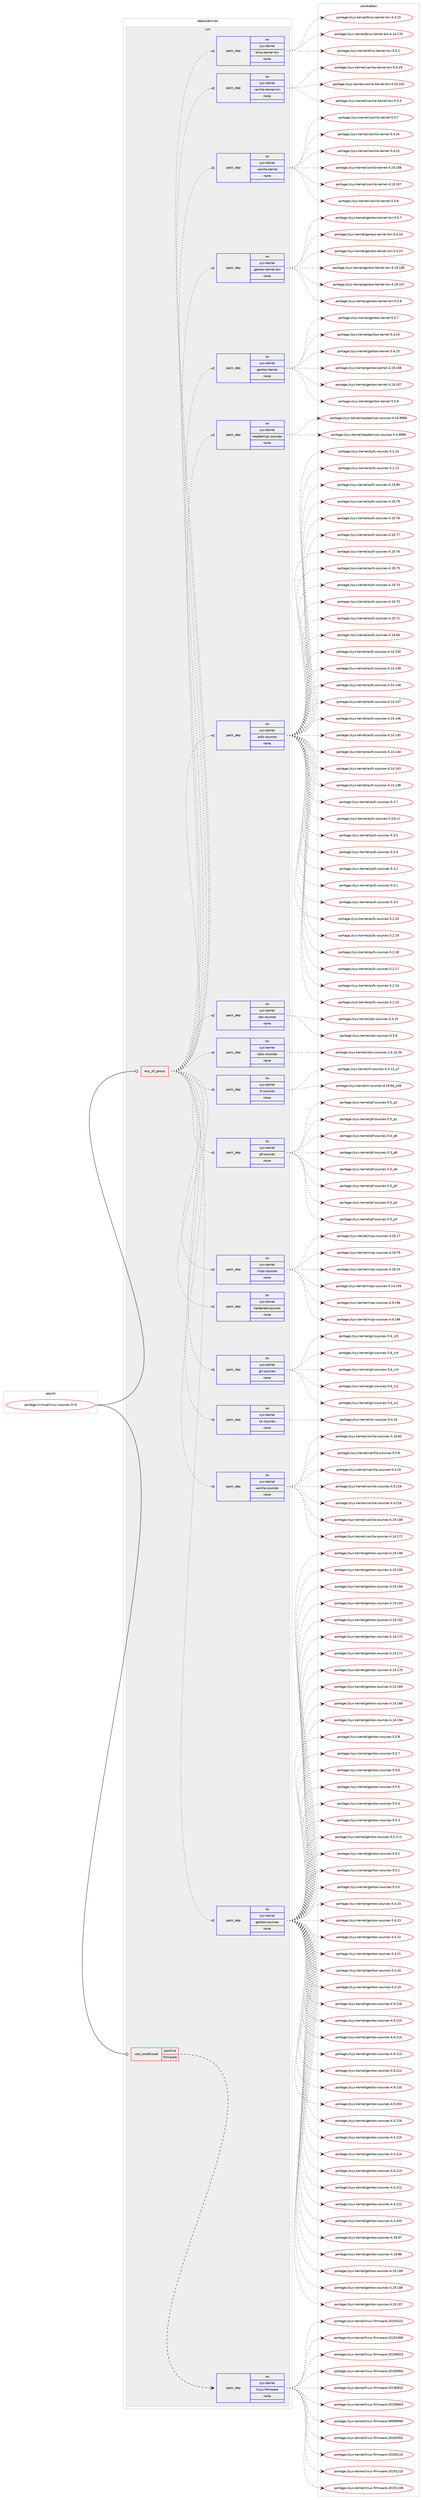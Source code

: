 digraph prolog {

# *************
# Graph options
# *************

newrank=true;
concentrate=true;
compound=true;
graph [rankdir=LR,fontname=Helvetica,fontsize=10,ranksep=1.5];#, ranksep=2.5, nodesep=0.2];
edge  [arrowhead=vee];
node  [fontname=Helvetica,fontsize=10];

# **********
# The ebuild
# **********

subgraph cluster_leftcol {
color=gray;
rank=same;
label=<<i>ebuild</i>>;
id [label="portage://virtual/linux-sources-3-r4", color=red, width=4, href="../virtual/linux-sources-3-r4.svg"];
}

# ****************
# The dependencies
# ****************

subgraph cluster_midcol {
color=gray;
label=<<i>dependencies</i>>;
subgraph cluster_compile {
fillcolor="#eeeeee";
style=filled;
label=<<i>compile</i>>;
}
subgraph cluster_compileandrun {
fillcolor="#eeeeee";
style=filled;
label=<<i>compile and run</i>>;
}
subgraph cluster_run {
fillcolor="#eeeeee";
style=filled;
label=<<i>run</i>>;
subgraph any504 {
dependency21199 [label=<<TABLE BORDER="0" CELLBORDER="1" CELLSPACING="0" CELLPADDING="4"><TR><TD CELLPADDING="10">any_of_group</TD></TR></TABLE>>, shape=none, color=red];subgraph pack17521 {
dependency21200 [label=<<TABLE BORDER="0" CELLBORDER="1" CELLSPACING="0" CELLPADDING="4" WIDTH="220"><TR><TD ROWSPAN="6" CELLPADDING="30">pack_dep</TD></TR><TR><TD WIDTH="110">no</TD></TR><TR><TD>sys-kernel</TD></TR><TR><TD>gentoo-sources</TD></TR><TR><TD>none</TD></TR><TR><TD></TD></TR></TABLE>>, shape=none, color=blue];
}
dependency21199:e -> dependency21200:w [weight=20,style="dotted",arrowhead="oinv"];
subgraph pack17522 {
dependency21201 [label=<<TABLE BORDER="0" CELLBORDER="1" CELLSPACING="0" CELLPADDING="4" WIDTH="220"><TR><TD ROWSPAN="6" CELLPADDING="30">pack_dep</TD></TR><TR><TD WIDTH="110">no</TD></TR><TR><TD>sys-kernel</TD></TR><TR><TD>vanilla-sources</TD></TR><TR><TD>none</TD></TR><TR><TD></TD></TR></TABLE>>, shape=none, color=blue];
}
dependency21199:e -> dependency21201:w [weight=20,style="dotted",arrowhead="oinv"];
subgraph pack17523 {
dependency21202 [label=<<TABLE BORDER="0" CELLBORDER="1" CELLSPACING="0" CELLPADDING="4" WIDTH="220"><TR><TD ROWSPAN="6" CELLPADDING="30">pack_dep</TD></TR><TR><TD WIDTH="110">no</TD></TR><TR><TD>sys-kernel</TD></TR><TR><TD>ck-sources</TD></TR><TR><TD>none</TD></TR><TR><TD></TD></TR></TABLE>>, shape=none, color=blue];
}
dependency21199:e -> dependency21202:w [weight=20,style="dotted",arrowhead="oinv"];
subgraph pack17524 {
dependency21203 [label=<<TABLE BORDER="0" CELLBORDER="1" CELLSPACING="0" CELLPADDING="4" WIDTH="220"><TR><TD ROWSPAN="6" CELLPADDING="30">pack_dep</TD></TR><TR><TD WIDTH="110">no</TD></TR><TR><TD>sys-kernel</TD></TR><TR><TD>git-sources</TD></TR><TR><TD>none</TD></TR><TR><TD></TD></TR></TABLE>>, shape=none, color=blue];
}
dependency21199:e -> dependency21203:w [weight=20,style="dotted",arrowhead="oinv"];
subgraph pack17525 {
dependency21204 [label=<<TABLE BORDER="0" CELLBORDER="1" CELLSPACING="0" CELLPADDING="4" WIDTH="220"><TR><TD ROWSPAN="6" CELLPADDING="30">pack_dep</TD></TR><TR><TD WIDTH="110">no</TD></TR><TR><TD>sys-kernel</TD></TR><TR><TD>hardened-sources</TD></TR><TR><TD>none</TD></TR><TR><TD></TD></TR></TABLE>>, shape=none, color=blue];
}
dependency21199:e -> dependency21204:w [weight=20,style="dotted",arrowhead="oinv"];
subgraph pack17526 {
dependency21205 [label=<<TABLE BORDER="0" CELLBORDER="1" CELLSPACING="0" CELLPADDING="4" WIDTH="220"><TR><TD ROWSPAN="6" CELLPADDING="30">pack_dep</TD></TR><TR><TD WIDTH="110">no</TD></TR><TR><TD>sys-kernel</TD></TR><TR><TD>mips-sources</TD></TR><TR><TD>none</TD></TR><TR><TD></TD></TR></TABLE>>, shape=none, color=blue];
}
dependency21199:e -> dependency21205:w [weight=20,style="dotted",arrowhead="oinv"];
subgraph pack17527 {
dependency21206 [label=<<TABLE BORDER="0" CELLBORDER="1" CELLSPACING="0" CELLPADDING="4" WIDTH="220"><TR><TD ROWSPAN="6" CELLPADDING="30">pack_dep</TD></TR><TR><TD WIDTH="110">no</TD></TR><TR><TD>sys-kernel</TD></TR><TR><TD>pf-sources</TD></TR><TR><TD>none</TD></TR><TR><TD></TD></TR></TABLE>>, shape=none, color=blue];
}
dependency21199:e -> dependency21206:w [weight=20,style="dotted",arrowhead="oinv"];
subgraph pack17528 {
dependency21207 [label=<<TABLE BORDER="0" CELLBORDER="1" CELLSPACING="0" CELLPADDING="4" WIDTH="220"><TR><TD ROWSPAN="6" CELLPADDING="30">pack_dep</TD></TR><TR><TD WIDTH="110">no</TD></TR><TR><TD>sys-kernel</TD></TR><TR><TD>rt-sources</TD></TR><TR><TD>none</TD></TR><TR><TD></TD></TR></TABLE>>, shape=none, color=blue];
}
dependency21199:e -> dependency21207:w [weight=20,style="dotted",arrowhead="oinv"];
subgraph pack17529 {
dependency21208 [label=<<TABLE BORDER="0" CELLBORDER="1" CELLSPACING="0" CELLPADDING="4" WIDTH="220"><TR><TD ROWSPAN="6" CELLPADDING="30">pack_dep</TD></TR><TR><TD WIDTH="110">no</TD></TR><TR><TD>sys-kernel</TD></TR><TR><TD>xbox-sources</TD></TR><TR><TD>none</TD></TR><TR><TD></TD></TR></TABLE>>, shape=none, color=blue];
}
dependency21199:e -> dependency21208:w [weight=20,style="dotted",arrowhead="oinv"];
subgraph pack17530 {
dependency21209 [label=<<TABLE BORDER="0" CELLBORDER="1" CELLSPACING="0" CELLPADDING="4" WIDTH="220"><TR><TD ROWSPAN="6" CELLPADDING="30">pack_dep</TD></TR><TR><TD WIDTH="110">no</TD></TR><TR><TD>sys-kernel</TD></TR><TR><TD>zen-sources</TD></TR><TR><TD>none</TD></TR><TR><TD></TD></TR></TABLE>>, shape=none, color=blue];
}
dependency21199:e -> dependency21209:w [weight=20,style="dotted",arrowhead="oinv"];
subgraph pack17531 {
dependency21210 [label=<<TABLE BORDER="0" CELLBORDER="1" CELLSPACING="0" CELLPADDING="4" WIDTH="220"><TR><TD ROWSPAN="6" CELLPADDING="30">pack_dep</TD></TR><TR><TD WIDTH="110">no</TD></TR><TR><TD>sys-kernel</TD></TR><TR><TD>aufs-sources</TD></TR><TR><TD>none</TD></TR><TR><TD></TD></TR></TABLE>>, shape=none, color=blue];
}
dependency21199:e -> dependency21210:w [weight=20,style="dotted",arrowhead="oinv"];
subgraph pack17532 {
dependency21211 [label=<<TABLE BORDER="0" CELLBORDER="1" CELLSPACING="0" CELLPADDING="4" WIDTH="220"><TR><TD ROWSPAN="6" CELLPADDING="30">pack_dep</TD></TR><TR><TD WIDTH="110">no</TD></TR><TR><TD>sys-kernel</TD></TR><TR><TD>raspberrypi-sources</TD></TR><TR><TD>none</TD></TR><TR><TD></TD></TR></TABLE>>, shape=none, color=blue];
}
dependency21199:e -> dependency21211:w [weight=20,style="dotted",arrowhead="oinv"];
subgraph pack17533 {
dependency21212 [label=<<TABLE BORDER="0" CELLBORDER="1" CELLSPACING="0" CELLPADDING="4" WIDTH="220"><TR><TD ROWSPAN="6" CELLPADDING="30">pack_dep</TD></TR><TR><TD WIDTH="110">no</TD></TR><TR><TD>sys-kernel</TD></TR><TR><TD>gentoo-kernel</TD></TR><TR><TD>none</TD></TR><TR><TD></TD></TR></TABLE>>, shape=none, color=blue];
}
dependency21199:e -> dependency21212:w [weight=20,style="dotted",arrowhead="oinv"];
subgraph pack17534 {
dependency21213 [label=<<TABLE BORDER="0" CELLBORDER="1" CELLSPACING="0" CELLPADDING="4" WIDTH="220"><TR><TD ROWSPAN="6" CELLPADDING="30">pack_dep</TD></TR><TR><TD WIDTH="110">no</TD></TR><TR><TD>sys-kernel</TD></TR><TR><TD>gentoo-kernel-bin</TD></TR><TR><TD>none</TD></TR><TR><TD></TD></TR></TABLE>>, shape=none, color=blue];
}
dependency21199:e -> dependency21213:w [weight=20,style="dotted",arrowhead="oinv"];
subgraph pack17535 {
dependency21214 [label=<<TABLE BORDER="0" CELLBORDER="1" CELLSPACING="0" CELLPADDING="4" WIDTH="220"><TR><TD ROWSPAN="6" CELLPADDING="30">pack_dep</TD></TR><TR><TD WIDTH="110">no</TD></TR><TR><TD>sys-kernel</TD></TR><TR><TD>vanilla-kernel</TD></TR><TR><TD>none</TD></TR><TR><TD></TD></TR></TABLE>>, shape=none, color=blue];
}
dependency21199:e -> dependency21214:w [weight=20,style="dotted",arrowhead="oinv"];
subgraph pack17536 {
dependency21215 [label=<<TABLE BORDER="0" CELLBORDER="1" CELLSPACING="0" CELLPADDING="4" WIDTH="220"><TR><TD ROWSPAN="6" CELLPADDING="30">pack_dep</TD></TR><TR><TD WIDTH="110">no</TD></TR><TR><TD>sys-kernel</TD></TR><TR><TD>vanilla-kernel-bin</TD></TR><TR><TD>none</TD></TR><TR><TD></TD></TR></TABLE>>, shape=none, color=blue];
}
dependency21199:e -> dependency21215:w [weight=20,style="dotted",arrowhead="oinv"];
subgraph pack17537 {
dependency21216 [label=<<TABLE BORDER="0" CELLBORDER="1" CELLSPACING="0" CELLPADDING="4" WIDTH="220"><TR><TD ROWSPAN="6" CELLPADDING="30">pack_dep</TD></TR><TR><TD WIDTH="110">no</TD></TR><TR><TD>sys-kernel</TD></TR><TR><TD>bliss-kernel-bin</TD></TR><TR><TD>none</TD></TR><TR><TD></TD></TR></TABLE>>, shape=none, color=blue];
}
dependency21199:e -> dependency21216:w [weight=20,style="dotted",arrowhead="oinv"];
}
id:e -> dependency21199:w [weight=20,style="solid",arrowhead="odot"];
subgraph cond3164 {
dependency21217 [label=<<TABLE BORDER="0" CELLBORDER="1" CELLSPACING="0" CELLPADDING="4"><TR><TD ROWSPAN="3" CELLPADDING="10">use_conditional</TD></TR><TR><TD>positive</TD></TR><TR><TD>firmware</TD></TR></TABLE>>, shape=none, color=red];
subgraph pack17538 {
dependency21218 [label=<<TABLE BORDER="0" CELLBORDER="1" CELLSPACING="0" CELLPADDING="4" WIDTH="220"><TR><TD ROWSPAN="6" CELLPADDING="30">pack_dep</TD></TR><TR><TD WIDTH="110">no</TD></TR><TR><TD>sys-kernel</TD></TR><TR><TD>linux-firmware</TD></TR><TR><TD>none</TD></TR><TR><TD></TD></TR></TABLE>>, shape=none, color=blue];
}
dependency21217:e -> dependency21218:w [weight=20,style="dashed",arrowhead="vee"];
}
id:e -> dependency21217:w [weight=20,style="solid",arrowhead="odot"];
}
}

# **************
# The candidates
# **************

subgraph cluster_choices {
rank=same;
color=gray;
label=<<i>candidates</i>>;

subgraph choice17521 {
color=black;
nodesep=1;
choice11512111545107101114110101108471031011101161111114511511111711499101115455346534656 [label="portage://sys-kernel/gentoo-sources-5.5.8", color=red, width=4,href="../sys-kernel/gentoo-sources-5.5.8.svg"];
choice11512111545107101114110101108471031011101161111114511511111711499101115455346534655 [label="portage://sys-kernel/gentoo-sources-5.5.7", color=red, width=4,href="../sys-kernel/gentoo-sources-5.5.7.svg"];
choice11512111545107101114110101108471031011101161111114511511111711499101115455346534654 [label="portage://sys-kernel/gentoo-sources-5.5.6", color=red, width=4,href="../sys-kernel/gentoo-sources-5.5.6.svg"];
choice11512111545107101114110101108471031011101161111114511511111711499101115455346534653 [label="portage://sys-kernel/gentoo-sources-5.5.5", color=red, width=4,href="../sys-kernel/gentoo-sources-5.5.5.svg"];
choice11512111545107101114110101108471031011101161111114511511111711499101115455346534652 [label="portage://sys-kernel/gentoo-sources-5.5.4", color=red, width=4,href="../sys-kernel/gentoo-sources-5.5.4.svg"];
choice11512111545107101114110101108471031011101161111114511511111711499101115455346534651 [label="portage://sys-kernel/gentoo-sources-5.5.3", color=red, width=4,href="../sys-kernel/gentoo-sources-5.5.3.svg"];
choice115121115451071011141101011084710310111011611111145115111117114991011154553465346504511449 [label="portage://sys-kernel/gentoo-sources-5.5.2-r1", color=red, width=4,href="../sys-kernel/gentoo-sources-5.5.2-r1.svg"];
choice11512111545107101114110101108471031011101161111114511511111711499101115455346534650 [label="portage://sys-kernel/gentoo-sources-5.5.2", color=red, width=4,href="../sys-kernel/gentoo-sources-5.5.2.svg"];
choice11512111545107101114110101108471031011101161111114511511111711499101115455346534649 [label="portage://sys-kernel/gentoo-sources-5.5.1", color=red, width=4,href="../sys-kernel/gentoo-sources-5.5.1.svg"];
choice11512111545107101114110101108471031011101161111114511511111711499101115455346534648 [label="portage://sys-kernel/gentoo-sources-5.5.0", color=red, width=4,href="../sys-kernel/gentoo-sources-5.5.0.svg"];
choice1151211154510710111411010110847103101110116111111451151111171149910111545534652465052 [label="portage://sys-kernel/gentoo-sources-5.4.24", color=red, width=4,href="../sys-kernel/gentoo-sources-5.4.24.svg"];
choice1151211154510710111411010110847103101110116111111451151111171149910111545534652465051 [label="portage://sys-kernel/gentoo-sources-5.4.23", color=red, width=4,href="../sys-kernel/gentoo-sources-5.4.23.svg"];
choice1151211154510710111411010110847103101110116111111451151111171149910111545534652465050 [label="portage://sys-kernel/gentoo-sources-5.4.22", color=red, width=4,href="../sys-kernel/gentoo-sources-5.4.22.svg"];
choice1151211154510710111411010110847103101110116111111451151111171149910111545534652465049 [label="portage://sys-kernel/gentoo-sources-5.4.21", color=red, width=4,href="../sys-kernel/gentoo-sources-5.4.21.svg"];
choice1151211154510710111411010110847103101110116111111451151111171149910111545534652465048 [label="portage://sys-kernel/gentoo-sources-5.4.20", color=red, width=4,href="../sys-kernel/gentoo-sources-5.4.20.svg"];
choice1151211154510710111411010110847103101110116111111451151111171149910111545534652464957 [label="portage://sys-kernel/gentoo-sources-5.4.19", color=red, width=4,href="../sys-kernel/gentoo-sources-5.4.19.svg"];
choice115121115451071011141101011084710310111011611111145115111117114991011154552465746504954 [label="portage://sys-kernel/gentoo-sources-4.9.216", color=red, width=4,href="../sys-kernel/gentoo-sources-4.9.216.svg"];
choice115121115451071011141101011084710310111011611111145115111117114991011154552465746504953 [label="portage://sys-kernel/gentoo-sources-4.9.215", color=red, width=4,href="../sys-kernel/gentoo-sources-4.9.215.svg"];
choice115121115451071011141101011084710310111011611111145115111117114991011154552465746504952 [label="portage://sys-kernel/gentoo-sources-4.9.214", color=red, width=4,href="../sys-kernel/gentoo-sources-4.9.214.svg"];
choice115121115451071011141101011084710310111011611111145115111117114991011154552465746504951 [label="portage://sys-kernel/gentoo-sources-4.9.213", color=red, width=4,href="../sys-kernel/gentoo-sources-4.9.213.svg"];
choice115121115451071011141101011084710310111011611111145115111117114991011154552465746504950 [label="portage://sys-kernel/gentoo-sources-4.9.212", color=red, width=4,href="../sys-kernel/gentoo-sources-4.9.212.svg"];
choice115121115451071011141101011084710310111011611111145115111117114991011154552465746504948 [label="portage://sys-kernel/gentoo-sources-4.9.210", color=red, width=4,href="../sys-kernel/gentoo-sources-4.9.210.svg"];
choice115121115451071011141101011084710310111011611111145115111117114991011154552465746504851 [label="portage://sys-kernel/gentoo-sources-4.9.203", color=red, width=4,href="../sys-kernel/gentoo-sources-4.9.203.svg"];
choice115121115451071011141101011084710310111011611111145115111117114991011154552465246504954 [label="portage://sys-kernel/gentoo-sources-4.4.216", color=red, width=4,href="../sys-kernel/gentoo-sources-4.4.216.svg"];
choice115121115451071011141101011084710310111011611111145115111117114991011154552465246504953 [label="portage://sys-kernel/gentoo-sources-4.4.215", color=red, width=4,href="../sys-kernel/gentoo-sources-4.4.215.svg"];
choice115121115451071011141101011084710310111011611111145115111117114991011154552465246504952 [label="portage://sys-kernel/gentoo-sources-4.4.214", color=red, width=4,href="../sys-kernel/gentoo-sources-4.4.214.svg"];
choice115121115451071011141101011084710310111011611111145115111117114991011154552465246504951 [label="portage://sys-kernel/gentoo-sources-4.4.213", color=red, width=4,href="../sys-kernel/gentoo-sources-4.4.213.svg"];
choice115121115451071011141101011084710310111011611111145115111117114991011154552465246504950 [label="portage://sys-kernel/gentoo-sources-4.4.212", color=red, width=4,href="../sys-kernel/gentoo-sources-4.4.212.svg"];
choice115121115451071011141101011084710310111011611111145115111117114991011154552465246504948 [label="portage://sys-kernel/gentoo-sources-4.4.210", color=red, width=4,href="../sys-kernel/gentoo-sources-4.4.210.svg"];
choice115121115451071011141101011084710310111011611111145115111117114991011154552465246504851 [label="portage://sys-kernel/gentoo-sources-4.4.203", color=red, width=4,href="../sys-kernel/gentoo-sources-4.4.203.svg"];
choice115121115451071011141101011084710310111011611111145115111117114991011154552464957465755 [label="portage://sys-kernel/gentoo-sources-4.19.97", color=red, width=4,href="../sys-kernel/gentoo-sources-4.19.97.svg"];
choice115121115451071011141101011084710310111011611111145115111117114991011154552464957465654 [label="portage://sys-kernel/gentoo-sources-4.19.86", color=red, width=4,href="../sys-kernel/gentoo-sources-4.19.86.svg"];
choice11512111545107101114110101108471031011101161111114511511111711499101115455246495746494857 [label="portage://sys-kernel/gentoo-sources-4.19.109", color=red, width=4,href="../sys-kernel/gentoo-sources-4.19.109.svg"];
choice11512111545107101114110101108471031011101161111114511511111711499101115455246495746494856 [label="portage://sys-kernel/gentoo-sources-4.19.108", color=red, width=4,href="../sys-kernel/gentoo-sources-4.19.108.svg"];
choice11512111545107101114110101108471031011101161111114511511111711499101115455246495746494855 [label="portage://sys-kernel/gentoo-sources-4.19.107", color=red, width=4,href="../sys-kernel/gentoo-sources-4.19.107.svg"];
choice11512111545107101114110101108471031011101161111114511511111711499101115455246495746494854 [label="portage://sys-kernel/gentoo-sources-4.19.106", color=red, width=4,href="../sys-kernel/gentoo-sources-4.19.106.svg"];
choice11512111545107101114110101108471031011101161111114511511111711499101115455246495746494853 [label="portage://sys-kernel/gentoo-sources-4.19.105", color=red, width=4,href="../sys-kernel/gentoo-sources-4.19.105.svg"];
choice11512111545107101114110101108471031011101161111114511511111711499101115455246495746494852 [label="portage://sys-kernel/gentoo-sources-4.19.104", color=red, width=4,href="../sys-kernel/gentoo-sources-4.19.104.svg"];
choice11512111545107101114110101108471031011101161111114511511111711499101115455246495746494851 [label="portage://sys-kernel/gentoo-sources-4.19.103", color=red, width=4,href="../sys-kernel/gentoo-sources-4.19.103.svg"];
choice11512111545107101114110101108471031011101161111114511511111711499101115455246495746494850 [label="portage://sys-kernel/gentoo-sources-4.19.102", color=red, width=4,href="../sys-kernel/gentoo-sources-4.19.102.svg"];
choice11512111545107101114110101108471031011101161111114511511111711499101115455246495246495550 [label="portage://sys-kernel/gentoo-sources-4.14.172", color=red, width=4,href="../sys-kernel/gentoo-sources-4.14.172.svg"];
choice11512111545107101114110101108471031011101161111114511511111711499101115455246495246495549 [label="portage://sys-kernel/gentoo-sources-4.14.171", color=red, width=4,href="../sys-kernel/gentoo-sources-4.14.171.svg"];
choice11512111545107101114110101108471031011101161111114511511111711499101115455246495246495548 [label="portage://sys-kernel/gentoo-sources-4.14.170", color=red, width=4,href="../sys-kernel/gentoo-sources-4.14.170.svg"];
choice11512111545107101114110101108471031011101161111114511511111711499101115455246495246495457 [label="portage://sys-kernel/gentoo-sources-4.14.169", color=red, width=4,href="../sys-kernel/gentoo-sources-4.14.169.svg"];
choice11512111545107101114110101108471031011101161111114511511111711499101115455246495246495454 [label="portage://sys-kernel/gentoo-sources-4.14.166", color=red, width=4,href="../sys-kernel/gentoo-sources-4.14.166.svg"];
choice11512111545107101114110101108471031011101161111114511511111711499101115455246495246495354 [label="portage://sys-kernel/gentoo-sources-4.14.156", color=red, width=4,href="../sys-kernel/gentoo-sources-4.14.156.svg"];
dependency21200:e -> choice11512111545107101114110101108471031011101161111114511511111711499101115455346534656:w [style=dotted,weight="100"];
dependency21200:e -> choice11512111545107101114110101108471031011101161111114511511111711499101115455346534655:w [style=dotted,weight="100"];
dependency21200:e -> choice11512111545107101114110101108471031011101161111114511511111711499101115455346534654:w [style=dotted,weight="100"];
dependency21200:e -> choice11512111545107101114110101108471031011101161111114511511111711499101115455346534653:w [style=dotted,weight="100"];
dependency21200:e -> choice11512111545107101114110101108471031011101161111114511511111711499101115455346534652:w [style=dotted,weight="100"];
dependency21200:e -> choice11512111545107101114110101108471031011101161111114511511111711499101115455346534651:w [style=dotted,weight="100"];
dependency21200:e -> choice115121115451071011141101011084710310111011611111145115111117114991011154553465346504511449:w [style=dotted,weight="100"];
dependency21200:e -> choice11512111545107101114110101108471031011101161111114511511111711499101115455346534650:w [style=dotted,weight="100"];
dependency21200:e -> choice11512111545107101114110101108471031011101161111114511511111711499101115455346534649:w [style=dotted,weight="100"];
dependency21200:e -> choice11512111545107101114110101108471031011101161111114511511111711499101115455346534648:w [style=dotted,weight="100"];
dependency21200:e -> choice1151211154510710111411010110847103101110116111111451151111171149910111545534652465052:w [style=dotted,weight="100"];
dependency21200:e -> choice1151211154510710111411010110847103101110116111111451151111171149910111545534652465051:w [style=dotted,weight="100"];
dependency21200:e -> choice1151211154510710111411010110847103101110116111111451151111171149910111545534652465050:w [style=dotted,weight="100"];
dependency21200:e -> choice1151211154510710111411010110847103101110116111111451151111171149910111545534652465049:w [style=dotted,weight="100"];
dependency21200:e -> choice1151211154510710111411010110847103101110116111111451151111171149910111545534652465048:w [style=dotted,weight="100"];
dependency21200:e -> choice1151211154510710111411010110847103101110116111111451151111171149910111545534652464957:w [style=dotted,weight="100"];
dependency21200:e -> choice115121115451071011141101011084710310111011611111145115111117114991011154552465746504954:w [style=dotted,weight="100"];
dependency21200:e -> choice115121115451071011141101011084710310111011611111145115111117114991011154552465746504953:w [style=dotted,weight="100"];
dependency21200:e -> choice115121115451071011141101011084710310111011611111145115111117114991011154552465746504952:w [style=dotted,weight="100"];
dependency21200:e -> choice115121115451071011141101011084710310111011611111145115111117114991011154552465746504951:w [style=dotted,weight="100"];
dependency21200:e -> choice115121115451071011141101011084710310111011611111145115111117114991011154552465746504950:w [style=dotted,weight="100"];
dependency21200:e -> choice115121115451071011141101011084710310111011611111145115111117114991011154552465746504948:w [style=dotted,weight="100"];
dependency21200:e -> choice115121115451071011141101011084710310111011611111145115111117114991011154552465746504851:w [style=dotted,weight="100"];
dependency21200:e -> choice115121115451071011141101011084710310111011611111145115111117114991011154552465246504954:w [style=dotted,weight="100"];
dependency21200:e -> choice115121115451071011141101011084710310111011611111145115111117114991011154552465246504953:w [style=dotted,weight="100"];
dependency21200:e -> choice115121115451071011141101011084710310111011611111145115111117114991011154552465246504952:w [style=dotted,weight="100"];
dependency21200:e -> choice115121115451071011141101011084710310111011611111145115111117114991011154552465246504951:w [style=dotted,weight="100"];
dependency21200:e -> choice115121115451071011141101011084710310111011611111145115111117114991011154552465246504950:w [style=dotted,weight="100"];
dependency21200:e -> choice115121115451071011141101011084710310111011611111145115111117114991011154552465246504948:w [style=dotted,weight="100"];
dependency21200:e -> choice115121115451071011141101011084710310111011611111145115111117114991011154552465246504851:w [style=dotted,weight="100"];
dependency21200:e -> choice115121115451071011141101011084710310111011611111145115111117114991011154552464957465755:w [style=dotted,weight="100"];
dependency21200:e -> choice115121115451071011141101011084710310111011611111145115111117114991011154552464957465654:w [style=dotted,weight="100"];
dependency21200:e -> choice11512111545107101114110101108471031011101161111114511511111711499101115455246495746494857:w [style=dotted,weight="100"];
dependency21200:e -> choice11512111545107101114110101108471031011101161111114511511111711499101115455246495746494856:w [style=dotted,weight="100"];
dependency21200:e -> choice11512111545107101114110101108471031011101161111114511511111711499101115455246495746494855:w [style=dotted,weight="100"];
dependency21200:e -> choice11512111545107101114110101108471031011101161111114511511111711499101115455246495746494854:w [style=dotted,weight="100"];
dependency21200:e -> choice11512111545107101114110101108471031011101161111114511511111711499101115455246495746494853:w [style=dotted,weight="100"];
dependency21200:e -> choice11512111545107101114110101108471031011101161111114511511111711499101115455246495746494852:w [style=dotted,weight="100"];
dependency21200:e -> choice11512111545107101114110101108471031011101161111114511511111711499101115455246495746494851:w [style=dotted,weight="100"];
dependency21200:e -> choice11512111545107101114110101108471031011101161111114511511111711499101115455246495746494850:w [style=dotted,weight="100"];
dependency21200:e -> choice11512111545107101114110101108471031011101161111114511511111711499101115455246495246495550:w [style=dotted,weight="100"];
dependency21200:e -> choice11512111545107101114110101108471031011101161111114511511111711499101115455246495246495549:w [style=dotted,weight="100"];
dependency21200:e -> choice11512111545107101114110101108471031011101161111114511511111711499101115455246495246495548:w [style=dotted,weight="100"];
dependency21200:e -> choice11512111545107101114110101108471031011101161111114511511111711499101115455246495246495457:w [style=dotted,weight="100"];
dependency21200:e -> choice11512111545107101114110101108471031011101161111114511511111711499101115455246495246495454:w [style=dotted,weight="100"];
dependency21200:e -> choice11512111545107101114110101108471031011101161111114511511111711499101115455246495246495354:w [style=dotted,weight="100"];
}
subgraph choice17522 {
color=black;
nodesep=1;
choice115121115451071011141101011084711897110105108108974511511111711499101115455346534656 [label="portage://sys-kernel/vanilla-sources-5.5.8", color=red, width=4,href="../sys-kernel/vanilla-sources-5.5.8.svg"];
choice11512111545107101114110101108471189711010510810897451151111171149910111545534652465052 [label="portage://sys-kernel/vanilla-sources-5.4.24", color=red, width=4,href="../sys-kernel/vanilla-sources-5.4.24.svg"];
choice1151211154510710111411010110847118971101051081089745115111117114991011154552465746504954 [label="portage://sys-kernel/vanilla-sources-4.9.216", color=red, width=4,href="../sys-kernel/vanilla-sources-4.9.216.svg"];
choice1151211154510710111411010110847118971101051081089745115111117114991011154552465246504954 [label="portage://sys-kernel/vanilla-sources-4.4.216", color=red, width=4,href="../sys-kernel/vanilla-sources-4.4.216.svg"];
choice115121115451071011141101011084711897110105108108974511511111711499101115455246495746494856 [label="portage://sys-kernel/vanilla-sources-4.19.108", color=red, width=4,href="../sys-kernel/vanilla-sources-4.19.108.svg"];
choice115121115451071011141101011084711897110105108108974511511111711499101115455246495246495550 [label="portage://sys-kernel/vanilla-sources-4.14.172", color=red, width=4,href="../sys-kernel/vanilla-sources-4.14.172.svg"];
choice1151211154510710111411010110847118971101051081089745115111117114991011154551464954465650 [label="portage://sys-kernel/vanilla-sources-3.16.82", color=red, width=4,href="../sys-kernel/vanilla-sources-3.16.82.svg"];
dependency21201:e -> choice115121115451071011141101011084711897110105108108974511511111711499101115455346534656:w [style=dotted,weight="100"];
dependency21201:e -> choice11512111545107101114110101108471189711010510810897451151111171149910111545534652465052:w [style=dotted,weight="100"];
dependency21201:e -> choice1151211154510710111411010110847118971101051081089745115111117114991011154552465746504954:w [style=dotted,weight="100"];
dependency21201:e -> choice1151211154510710111411010110847118971101051081089745115111117114991011154552465246504954:w [style=dotted,weight="100"];
dependency21201:e -> choice115121115451071011141101011084711897110105108108974511511111711499101115455246495746494856:w [style=dotted,weight="100"];
dependency21201:e -> choice115121115451071011141101011084711897110105108108974511511111711499101115455246495246495550:w [style=dotted,weight="100"];
dependency21201:e -> choice1151211154510710111411010110847118971101051081089745115111117114991011154551464954465650:w [style=dotted,weight="100"];
}
subgraph choice17523 {
color=black;
nodesep=1;
choice115121115451071011141101011084799107451151111171149910111545534652465052 [label="portage://sys-kernel/ck-sources-5.4.24", color=red, width=4,href="../sys-kernel/ck-sources-5.4.24.svg"];
dependency21202:e -> choice115121115451071011141101011084799107451151111171149910111545534652465052:w [style=dotted,weight="100"];
}
subgraph choice17524 {
color=black;
nodesep=1;
choice1151211154510710111411010110847103105116451151111171149910111545534654951149953 [label="portage://sys-kernel/git-sources-5.6_rc5", color=red, width=4,href="../sys-kernel/git-sources-5.6_rc5.svg"];
choice1151211154510710111411010110847103105116451151111171149910111545534654951149952 [label="portage://sys-kernel/git-sources-5.6_rc4", color=red, width=4,href="../sys-kernel/git-sources-5.6_rc4.svg"];
choice1151211154510710111411010110847103105116451151111171149910111545534654951149951 [label="portage://sys-kernel/git-sources-5.6_rc3", color=red, width=4,href="../sys-kernel/git-sources-5.6_rc3.svg"];
choice1151211154510710111411010110847103105116451151111171149910111545534654951149950 [label="portage://sys-kernel/git-sources-5.6_rc2", color=red, width=4,href="../sys-kernel/git-sources-5.6_rc2.svg"];
choice1151211154510710111411010110847103105116451151111171149910111545534654951149949 [label="portage://sys-kernel/git-sources-5.6_rc1", color=red, width=4,href="../sys-kernel/git-sources-5.6_rc1.svg"];
dependency21203:e -> choice1151211154510710111411010110847103105116451151111171149910111545534654951149953:w [style=dotted,weight="100"];
dependency21203:e -> choice1151211154510710111411010110847103105116451151111171149910111545534654951149952:w [style=dotted,weight="100"];
dependency21203:e -> choice1151211154510710111411010110847103105116451151111171149910111545534654951149951:w [style=dotted,weight="100"];
dependency21203:e -> choice1151211154510710111411010110847103105116451151111171149910111545534654951149950:w [style=dotted,weight="100"];
dependency21203:e -> choice1151211154510710111411010110847103105116451151111171149910111545534654951149949:w [style=dotted,weight="100"];
}
subgraph choice17525 {
color=black;
nodesep=1;
}
subgraph choice17526 {
color=black;
nodesep=1;
choice115121115451071011141101011084710910511211545115111117114991011154552465746495754 [label="portage://sys-kernel/mips-sources-4.9.196", color=red, width=4,href="../sys-kernel/mips-sources-4.9.196.svg"];
choice115121115451071011141101011084710910511211545115111117114991011154552465246495754 [label="portage://sys-kernel/mips-sources-4.4.196", color=red, width=4,href="../sys-kernel/mips-sources-4.4.196.svg"];
choice115121115451071011141101011084710910511211545115111117114991011154552465048464955 [label="portage://sys-kernel/mips-sources-4.20.17", color=red, width=4,href="../sys-kernel/mips-sources-4.20.17.svg"];
choice115121115451071011141101011084710910511211545115111117114991011154552464957465557 [label="portage://sys-kernel/mips-sources-4.19.79", color=red, width=4,href="../sys-kernel/mips-sources-4.19.79.svg"];
choice115121115451071011141101011084710910511211545115111117114991011154552464956465048 [label="portage://sys-kernel/mips-sources-4.18.20", color=red, width=4,href="../sys-kernel/mips-sources-4.18.20.svg"];
choice11512111545107101114110101108471091051121154511511111711499101115455246495246495257 [label="portage://sys-kernel/mips-sources-4.14.149", color=red, width=4,href="../sys-kernel/mips-sources-4.14.149.svg"];
dependency21205:e -> choice115121115451071011141101011084710910511211545115111117114991011154552465746495754:w [style=dotted,weight="100"];
dependency21205:e -> choice115121115451071011141101011084710910511211545115111117114991011154552465246495754:w [style=dotted,weight="100"];
dependency21205:e -> choice115121115451071011141101011084710910511211545115111117114991011154552465048464955:w [style=dotted,weight="100"];
dependency21205:e -> choice115121115451071011141101011084710910511211545115111117114991011154552464957465557:w [style=dotted,weight="100"];
dependency21205:e -> choice115121115451071011141101011084710910511211545115111117114991011154552464956465048:w [style=dotted,weight="100"];
dependency21205:e -> choice11512111545107101114110101108471091051121154511511111711499101115455246495246495257:w [style=dotted,weight="100"];
}
subgraph choice17527 {
color=black;
nodesep=1;
choice11512111545107101114110101108471121024511511111711499101115455346539511254 [label="portage://sys-kernel/pf-sources-5.5_p6", color=red, width=4,href="../sys-kernel/pf-sources-5.5_p6.svg"];
choice11512111545107101114110101108471121024511511111711499101115455346539511253 [label="portage://sys-kernel/pf-sources-5.5_p5", color=red, width=4,href="../sys-kernel/pf-sources-5.5_p5.svg"];
choice11512111545107101114110101108471121024511511111711499101115455346539511252 [label="portage://sys-kernel/pf-sources-5.5_p4", color=red, width=4,href="../sys-kernel/pf-sources-5.5_p4.svg"];
choice11512111545107101114110101108471121024511511111711499101115455346539511251 [label="portage://sys-kernel/pf-sources-5.5_p3", color=red, width=4,href="../sys-kernel/pf-sources-5.5_p3.svg"];
choice11512111545107101114110101108471121024511511111711499101115455346539511250 [label="portage://sys-kernel/pf-sources-5.5_p2", color=red, width=4,href="../sys-kernel/pf-sources-5.5_p2.svg"];
choice11512111545107101114110101108471121024511511111711499101115455346539511249 [label="portage://sys-kernel/pf-sources-5.5_p1", color=red, width=4,href="../sys-kernel/pf-sources-5.5_p1.svg"];
choice11512111545107101114110101108471121024511511111711499101115455346529511254 [label="portage://sys-kernel/pf-sources-5.4_p6", color=red, width=4,href="../sys-kernel/pf-sources-5.4_p6.svg"];
choice11512111545107101114110101108471121024511511111711499101115455346519511256 [label="portage://sys-kernel/pf-sources-5.3_p8", color=red, width=4,href="../sys-kernel/pf-sources-5.3_p8.svg"];
dependency21206:e -> choice11512111545107101114110101108471121024511511111711499101115455346539511254:w [style=dotted,weight="100"];
dependency21206:e -> choice11512111545107101114110101108471121024511511111711499101115455346539511253:w [style=dotted,weight="100"];
dependency21206:e -> choice11512111545107101114110101108471121024511511111711499101115455346539511252:w [style=dotted,weight="100"];
dependency21206:e -> choice11512111545107101114110101108471121024511511111711499101115455346539511251:w [style=dotted,weight="100"];
dependency21206:e -> choice11512111545107101114110101108471121024511511111711499101115455346539511250:w [style=dotted,weight="100"];
dependency21206:e -> choice11512111545107101114110101108471121024511511111711499101115455346539511249:w [style=dotted,weight="100"];
dependency21206:e -> choice11512111545107101114110101108471121024511511111711499101115455346529511254:w [style=dotted,weight="100"];
dependency21206:e -> choice11512111545107101114110101108471121024511511111711499101115455346519511256:w [style=dotted,weight="100"];
}
subgraph choice17528 {
color=black;
nodesep=1;
choice11512111545107101114110101108471141164511511111711499101115455346524649519511255 [label="portage://sys-kernel/rt-sources-5.4.13_p7", color=red, width=4,href="../sys-kernel/rt-sources-5.4.13_p7.svg"];
choice115121115451071011141101011084711411645115111117114991011154552464957465752951125156 [label="portage://sys-kernel/rt-sources-4.19.94_p38", color=red, width=4,href="../sys-kernel/rt-sources-4.19.94_p38.svg"];
dependency21207:e -> choice11512111545107101114110101108471141164511511111711499101115455346524649519511255:w [style=dotted,weight="100"];
dependency21207:e -> choice115121115451071011141101011084711411645115111117114991011154552464957465752951125156:w [style=dotted,weight="100"];
}
subgraph choice17529 {
color=black;
nodesep=1;
choice115121115451071011141101011084712098111120451151111171149910111545504654464954465054 [label="portage://sys-kernel/xbox-sources-2.6.16.26", color=red, width=4,href="../sys-kernel/xbox-sources-2.6.16.26.svg"];
dependency21208:e -> choice115121115451071011141101011084712098111120451151111171149910111545504654464954465054:w [style=dotted,weight="100"];
}
subgraph choice17530 {
color=black;
nodesep=1;
choice11512111545107101114110101108471221011104511511111711499101115455346534656 [label="portage://sys-kernel/zen-sources-5.5.8", color=red, width=4,href="../sys-kernel/zen-sources-5.5.8.svg"];
choice1151211154510710111411010110847122101110451151111171149910111545534652464953 [label="portage://sys-kernel/zen-sources-5.4.15", color=red, width=4,href="../sys-kernel/zen-sources-5.4.15.svg"];
dependency21209:e -> choice11512111545107101114110101108471221011104511511111711499101115455346534656:w [style=dotted,weight="100"];
dependency21209:e -> choice1151211154510710111411010110847122101110451151111171149910111545534652464953:w [style=dotted,weight="100"];
}
subgraph choice17531 {
color=black;
nodesep=1;
choice1151211154510710111411010110847971171021154511511111711499101115455346514655 [label="portage://sys-kernel/aufs-sources-5.3.7", color=red, width=4,href="../sys-kernel/aufs-sources-5.3.7.svg"];
choice11512111545107101114110101108479711710211545115111117114991011154553465146544511449 [label="portage://sys-kernel/aufs-sources-5.3.6-r1", color=red, width=4,href="../sys-kernel/aufs-sources-5.3.6-r1.svg"];
choice1151211154510710111411010110847971171021154511511111711499101115455346514653 [label="portage://sys-kernel/aufs-sources-5.3.5", color=red, width=4,href="../sys-kernel/aufs-sources-5.3.5.svg"];
choice1151211154510710111411010110847971171021154511511111711499101115455346514652 [label="portage://sys-kernel/aufs-sources-5.3.4", color=red, width=4,href="../sys-kernel/aufs-sources-5.3.4.svg"];
choice1151211154510710111411010110847971171021154511511111711499101115455346514650 [label="portage://sys-kernel/aufs-sources-5.3.2", color=red, width=4,href="../sys-kernel/aufs-sources-5.3.2.svg"];
choice1151211154510710111411010110847971171021154511511111711499101115455346514649 [label="portage://sys-kernel/aufs-sources-5.3.1", color=red, width=4,href="../sys-kernel/aufs-sources-5.3.1.svg"];
choice1151211154510710111411010110847971171021154511511111711499101115455346514648 [label="portage://sys-kernel/aufs-sources-5.3.0", color=red, width=4,href="../sys-kernel/aufs-sources-5.3.0.svg"];
choice115121115451071011141101011084797117102115451151111171149910111545534650465048 [label="portage://sys-kernel/aufs-sources-5.2.20", color=red, width=4,href="../sys-kernel/aufs-sources-5.2.20.svg"];
choice115121115451071011141101011084797117102115451151111171149910111545534650464957 [label="portage://sys-kernel/aufs-sources-5.2.19", color=red, width=4,href="../sys-kernel/aufs-sources-5.2.19.svg"];
choice115121115451071011141101011084797117102115451151111171149910111545534650464956 [label="portage://sys-kernel/aufs-sources-5.2.18", color=red, width=4,href="../sys-kernel/aufs-sources-5.2.18.svg"];
choice115121115451071011141101011084797117102115451151111171149910111545534650464955 [label="portage://sys-kernel/aufs-sources-5.2.17", color=red, width=4,href="../sys-kernel/aufs-sources-5.2.17.svg"];
choice115121115451071011141101011084797117102115451151111171149910111545534650464954 [label="portage://sys-kernel/aufs-sources-5.2.16", color=red, width=4,href="../sys-kernel/aufs-sources-5.2.16.svg"];
choice115121115451071011141101011084797117102115451151111171149910111545534650464953 [label="portage://sys-kernel/aufs-sources-5.2.15", color=red, width=4,href="../sys-kernel/aufs-sources-5.2.15.svg"];
choice115121115451071011141101011084797117102115451151111171149910111545534650464952 [label="portage://sys-kernel/aufs-sources-5.2.14", color=red, width=4,href="../sys-kernel/aufs-sources-5.2.14.svg"];
choice115121115451071011141101011084797117102115451151111171149910111545534650464951 [label="portage://sys-kernel/aufs-sources-5.2.13", color=red, width=4,href="../sys-kernel/aufs-sources-5.2.13.svg"];
choice11512111545107101114110101108479711710211545115111117114991011154552464957465648 [label="portage://sys-kernel/aufs-sources-4.19.80", color=red, width=4,href="../sys-kernel/aufs-sources-4.19.80.svg"];
choice11512111545107101114110101108479711710211545115111117114991011154552464957465557 [label="portage://sys-kernel/aufs-sources-4.19.79", color=red, width=4,href="../sys-kernel/aufs-sources-4.19.79.svg"];
choice11512111545107101114110101108479711710211545115111117114991011154552464957465556 [label="portage://sys-kernel/aufs-sources-4.19.78", color=red, width=4,href="../sys-kernel/aufs-sources-4.19.78.svg"];
choice11512111545107101114110101108479711710211545115111117114991011154552464957465555 [label="portage://sys-kernel/aufs-sources-4.19.77", color=red, width=4,href="../sys-kernel/aufs-sources-4.19.77.svg"];
choice11512111545107101114110101108479711710211545115111117114991011154552464957465554 [label="portage://sys-kernel/aufs-sources-4.19.76", color=red, width=4,href="../sys-kernel/aufs-sources-4.19.76.svg"];
choice11512111545107101114110101108479711710211545115111117114991011154552464957465553 [label="portage://sys-kernel/aufs-sources-4.19.75", color=red, width=4,href="../sys-kernel/aufs-sources-4.19.75.svg"];
choice11512111545107101114110101108479711710211545115111117114991011154552464957465552 [label="portage://sys-kernel/aufs-sources-4.19.74", color=red, width=4,href="../sys-kernel/aufs-sources-4.19.74.svg"];
choice11512111545107101114110101108479711710211545115111117114991011154552464957465551 [label="portage://sys-kernel/aufs-sources-4.19.73", color=red, width=4,href="../sys-kernel/aufs-sources-4.19.73.svg"];
choice11512111545107101114110101108479711710211545115111117114991011154552464957465550 [label="portage://sys-kernel/aufs-sources-4.19.72", color=red, width=4,href="../sys-kernel/aufs-sources-4.19.72.svg"];
choice11512111545107101114110101108479711710211545115111117114991011154552464957465454 [label="portage://sys-kernel/aufs-sources-4.19.66", color=red, width=4,href="../sys-kernel/aufs-sources-4.19.66.svg"];
choice1151211154510710111411010110847971171021154511511111711499101115455246495246495348 [label="portage://sys-kernel/aufs-sources-4.14.150", color=red, width=4,href="../sys-kernel/aufs-sources-4.14.150.svg"];
choice1151211154510710111411010110847971171021154511511111711499101115455246495246495257 [label="portage://sys-kernel/aufs-sources-4.14.149", color=red, width=4,href="../sys-kernel/aufs-sources-4.14.149.svg"];
choice1151211154510710111411010110847971171021154511511111711499101115455246495246495256 [label="portage://sys-kernel/aufs-sources-4.14.148", color=red, width=4,href="../sys-kernel/aufs-sources-4.14.148.svg"];
choice1151211154510710111411010110847971171021154511511111711499101115455246495246495255 [label="portage://sys-kernel/aufs-sources-4.14.147", color=red, width=4,href="../sys-kernel/aufs-sources-4.14.147.svg"];
choice1151211154510710111411010110847971171021154511511111711499101115455246495246495254 [label="portage://sys-kernel/aufs-sources-4.14.146", color=red, width=4,href="../sys-kernel/aufs-sources-4.14.146.svg"];
choice1151211154510710111411010110847971171021154511511111711499101115455246495246495253 [label="portage://sys-kernel/aufs-sources-4.14.145", color=red, width=4,href="../sys-kernel/aufs-sources-4.14.145.svg"];
choice1151211154510710111411010110847971171021154511511111711499101115455246495246495252 [label="portage://sys-kernel/aufs-sources-4.14.144", color=red, width=4,href="../sys-kernel/aufs-sources-4.14.144.svg"];
choice1151211154510710111411010110847971171021154511511111711499101115455246495246495251 [label="portage://sys-kernel/aufs-sources-4.14.143", color=red, width=4,href="../sys-kernel/aufs-sources-4.14.143.svg"];
choice1151211154510710111411010110847971171021154511511111711499101115455246495246495156 [label="portage://sys-kernel/aufs-sources-4.14.138", color=red, width=4,href="../sys-kernel/aufs-sources-4.14.138.svg"];
dependency21210:e -> choice1151211154510710111411010110847971171021154511511111711499101115455346514655:w [style=dotted,weight="100"];
dependency21210:e -> choice11512111545107101114110101108479711710211545115111117114991011154553465146544511449:w [style=dotted,weight="100"];
dependency21210:e -> choice1151211154510710111411010110847971171021154511511111711499101115455346514653:w [style=dotted,weight="100"];
dependency21210:e -> choice1151211154510710111411010110847971171021154511511111711499101115455346514652:w [style=dotted,weight="100"];
dependency21210:e -> choice1151211154510710111411010110847971171021154511511111711499101115455346514650:w [style=dotted,weight="100"];
dependency21210:e -> choice1151211154510710111411010110847971171021154511511111711499101115455346514649:w [style=dotted,weight="100"];
dependency21210:e -> choice1151211154510710111411010110847971171021154511511111711499101115455346514648:w [style=dotted,weight="100"];
dependency21210:e -> choice115121115451071011141101011084797117102115451151111171149910111545534650465048:w [style=dotted,weight="100"];
dependency21210:e -> choice115121115451071011141101011084797117102115451151111171149910111545534650464957:w [style=dotted,weight="100"];
dependency21210:e -> choice115121115451071011141101011084797117102115451151111171149910111545534650464956:w [style=dotted,weight="100"];
dependency21210:e -> choice115121115451071011141101011084797117102115451151111171149910111545534650464955:w [style=dotted,weight="100"];
dependency21210:e -> choice115121115451071011141101011084797117102115451151111171149910111545534650464954:w [style=dotted,weight="100"];
dependency21210:e -> choice115121115451071011141101011084797117102115451151111171149910111545534650464953:w [style=dotted,weight="100"];
dependency21210:e -> choice115121115451071011141101011084797117102115451151111171149910111545534650464952:w [style=dotted,weight="100"];
dependency21210:e -> choice115121115451071011141101011084797117102115451151111171149910111545534650464951:w [style=dotted,weight="100"];
dependency21210:e -> choice11512111545107101114110101108479711710211545115111117114991011154552464957465648:w [style=dotted,weight="100"];
dependency21210:e -> choice11512111545107101114110101108479711710211545115111117114991011154552464957465557:w [style=dotted,weight="100"];
dependency21210:e -> choice11512111545107101114110101108479711710211545115111117114991011154552464957465556:w [style=dotted,weight="100"];
dependency21210:e -> choice11512111545107101114110101108479711710211545115111117114991011154552464957465555:w [style=dotted,weight="100"];
dependency21210:e -> choice11512111545107101114110101108479711710211545115111117114991011154552464957465554:w [style=dotted,weight="100"];
dependency21210:e -> choice11512111545107101114110101108479711710211545115111117114991011154552464957465553:w [style=dotted,weight="100"];
dependency21210:e -> choice11512111545107101114110101108479711710211545115111117114991011154552464957465552:w [style=dotted,weight="100"];
dependency21210:e -> choice11512111545107101114110101108479711710211545115111117114991011154552464957465551:w [style=dotted,weight="100"];
dependency21210:e -> choice11512111545107101114110101108479711710211545115111117114991011154552464957465550:w [style=dotted,weight="100"];
dependency21210:e -> choice11512111545107101114110101108479711710211545115111117114991011154552464957465454:w [style=dotted,weight="100"];
dependency21210:e -> choice1151211154510710111411010110847971171021154511511111711499101115455246495246495348:w [style=dotted,weight="100"];
dependency21210:e -> choice1151211154510710111411010110847971171021154511511111711499101115455246495246495257:w [style=dotted,weight="100"];
dependency21210:e -> choice1151211154510710111411010110847971171021154511511111711499101115455246495246495256:w [style=dotted,weight="100"];
dependency21210:e -> choice1151211154510710111411010110847971171021154511511111711499101115455246495246495255:w [style=dotted,weight="100"];
dependency21210:e -> choice1151211154510710111411010110847971171021154511511111711499101115455246495246495254:w [style=dotted,weight="100"];
dependency21210:e -> choice1151211154510710111411010110847971171021154511511111711499101115455246495246495253:w [style=dotted,weight="100"];
dependency21210:e -> choice1151211154510710111411010110847971171021154511511111711499101115455246495246495252:w [style=dotted,weight="100"];
dependency21210:e -> choice1151211154510710111411010110847971171021154511511111711499101115455246495246495251:w [style=dotted,weight="100"];
dependency21210:e -> choice1151211154510710111411010110847971171021154511511111711499101115455246495246495156:w [style=dotted,weight="100"];
}
subgraph choice17532 {
color=black;
nodesep=1;
choice115121115451071011141101011084711497115112981011141141211121054511511111711499101115455346524657575757 [label="portage://sys-kernel/raspberrypi-sources-5.4.9999", color=red, width=4,href="../sys-kernel/raspberrypi-sources-5.4.9999.svg"];
choice11512111545107101114110101108471149711511298101114114121112105451151111171149910111545524649574657575757 [label="portage://sys-kernel/raspberrypi-sources-4.19.9999", color=red, width=4,href="../sys-kernel/raspberrypi-sources-4.19.9999.svg"];
dependency21211:e -> choice115121115451071011141101011084711497115112981011141141211121054511511111711499101115455346524657575757:w [style=dotted,weight="100"];
dependency21211:e -> choice11512111545107101114110101108471149711511298101114114121112105451151111171149910111545524649574657575757:w [style=dotted,weight="100"];
}
subgraph choice17533 {
color=black;
nodesep=1;
choice115121115451071011141101011084710310111011611111145107101114110101108455346534656 [label="portage://sys-kernel/gentoo-kernel-5.5.8", color=red, width=4,href="../sys-kernel/gentoo-kernel-5.5.8.svg"];
choice115121115451071011141101011084710310111011611111145107101114110101108455346534655 [label="portage://sys-kernel/gentoo-kernel-5.5.7", color=red, width=4,href="../sys-kernel/gentoo-kernel-5.5.7.svg"];
choice11512111545107101114110101108471031011101161111114510710111411010110845534652465052 [label="portage://sys-kernel/gentoo-kernel-5.4.24", color=red, width=4,href="../sys-kernel/gentoo-kernel-5.4.24.svg"];
choice11512111545107101114110101108471031011101161111114510710111411010110845534652465051 [label="portage://sys-kernel/gentoo-kernel-5.4.23", color=red, width=4,href="../sys-kernel/gentoo-kernel-5.4.23.svg"];
choice115121115451071011141101011084710310111011611111145107101114110101108455246495746494856 [label="portage://sys-kernel/gentoo-kernel-4.19.108", color=red, width=4,href="../sys-kernel/gentoo-kernel-4.19.108.svg"];
choice115121115451071011141101011084710310111011611111145107101114110101108455246495746494855 [label="portage://sys-kernel/gentoo-kernel-4.19.107", color=red, width=4,href="../sys-kernel/gentoo-kernel-4.19.107.svg"];
dependency21212:e -> choice115121115451071011141101011084710310111011611111145107101114110101108455346534656:w [style=dotted,weight="100"];
dependency21212:e -> choice115121115451071011141101011084710310111011611111145107101114110101108455346534655:w [style=dotted,weight="100"];
dependency21212:e -> choice11512111545107101114110101108471031011101161111114510710111411010110845534652465052:w [style=dotted,weight="100"];
dependency21212:e -> choice11512111545107101114110101108471031011101161111114510710111411010110845534652465051:w [style=dotted,weight="100"];
dependency21212:e -> choice115121115451071011141101011084710310111011611111145107101114110101108455246495746494856:w [style=dotted,weight="100"];
dependency21212:e -> choice115121115451071011141101011084710310111011611111145107101114110101108455246495746494855:w [style=dotted,weight="100"];
}
subgraph choice17534 {
color=black;
nodesep=1;
choice1151211154510710111411010110847103101110116111111451071011141101011084598105110455346534656 [label="portage://sys-kernel/gentoo-kernel-bin-5.5.8", color=red, width=4,href="../sys-kernel/gentoo-kernel-bin-5.5.8.svg"];
choice1151211154510710111411010110847103101110116111111451071011141101011084598105110455346534655 [label="portage://sys-kernel/gentoo-kernel-bin-5.5.7", color=red, width=4,href="../sys-kernel/gentoo-kernel-bin-5.5.7.svg"];
choice115121115451071011141101011084710310111011611111145107101114110101108459810511045534652465052 [label="portage://sys-kernel/gentoo-kernel-bin-5.4.24", color=red, width=4,href="../sys-kernel/gentoo-kernel-bin-5.4.24.svg"];
choice115121115451071011141101011084710310111011611111145107101114110101108459810511045534652465051 [label="portage://sys-kernel/gentoo-kernel-bin-5.4.23", color=red, width=4,href="../sys-kernel/gentoo-kernel-bin-5.4.23.svg"];
choice1151211154510710111411010110847103101110116111111451071011141101011084598105110455246495746494856 [label="portage://sys-kernel/gentoo-kernel-bin-4.19.108", color=red, width=4,href="../sys-kernel/gentoo-kernel-bin-4.19.108.svg"];
choice1151211154510710111411010110847103101110116111111451071011141101011084598105110455246495746494855 [label="portage://sys-kernel/gentoo-kernel-bin-4.19.107", color=red, width=4,href="../sys-kernel/gentoo-kernel-bin-4.19.107.svg"];
dependency21213:e -> choice1151211154510710111411010110847103101110116111111451071011141101011084598105110455346534656:w [style=dotted,weight="100"];
dependency21213:e -> choice1151211154510710111411010110847103101110116111111451071011141101011084598105110455346534655:w [style=dotted,weight="100"];
dependency21213:e -> choice115121115451071011141101011084710310111011611111145107101114110101108459810511045534652465052:w [style=dotted,weight="100"];
dependency21213:e -> choice115121115451071011141101011084710310111011611111145107101114110101108459810511045534652465051:w [style=dotted,weight="100"];
dependency21213:e -> choice1151211154510710111411010110847103101110116111111451071011141101011084598105110455246495746494856:w [style=dotted,weight="100"];
dependency21213:e -> choice1151211154510710111411010110847103101110116111111451071011141101011084598105110455246495746494855:w [style=dotted,weight="100"];
}
subgraph choice17535 {
color=black;
nodesep=1;
choice1151211154510710111411010110847118971101051081089745107101114110101108455346534656 [label="portage://sys-kernel/vanilla-kernel-5.5.8", color=red, width=4,href="../sys-kernel/vanilla-kernel-5.5.8.svg"];
choice1151211154510710111411010110847118971101051081089745107101114110101108455346534655 [label="portage://sys-kernel/vanilla-kernel-5.5.7", color=red, width=4,href="../sys-kernel/vanilla-kernel-5.5.7.svg"];
choice115121115451071011141101011084711897110105108108974510710111411010110845534652465052 [label="portage://sys-kernel/vanilla-kernel-5.4.24", color=red, width=4,href="../sys-kernel/vanilla-kernel-5.4.24.svg"];
choice115121115451071011141101011084711897110105108108974510710111411010110845534652465051 [label="portage://sys-kernel/vanilla-kernel-5.4.23", color=red, width=4,href="../sys-kernel/vanilla-kernel-5.4.23.svg"];
choice1151211154510710111411010110847118971101051081089745107101114110101108455246495746494856 [label="portage://sys-kernel/vanilla-kernel-4.19.108", color=red, width=4,href="../sys-kernel/vanilla-kernel-4.19.108.svg"];
choice1151211154510710111411010110847118971101051081089745107101114110101108455246495746494855 [label="portage://sys-kernel/vanilla-kernel-4.19.107", color=red, width=4,href="../sys-kernel/vanilla-kernel-4.19.107.svg"];
dependency21214:e -> choice1151211154510710111411010110847118971101051081089745107101114110101108455346534656:w [style=dotted,weight="100"];
dependency21214:e -> choice1151211154510710111411010110847118971101051081089745107101114110101108455346534655:w [style=dotted,weight="100"];
dependency21214:e -> choice115121115451071011141101011084711897110105108108974510710111411010110845534652465052:w [style=dotted,weight="100"];
dependency21214:e -> choice115121115451071011141101011084711897110105108108974510710111411010110845534652465051:w [style=dotted,weight="100"];
dependency21214:e -> choice1151211154510710111411010110847118971101051081089745107101114110101108455246495746494856:w [style=dotted,weight="100"];
dependency21214:e -> choice1151211154510710111411010110847118971101051081089745107101114110101108455246495746494855:w [style=dotted,weight="100"];
}
subgraph choice17536 {
color=black;
nodesep=1;
choice11512111545107101114110101108471189711010510810897451071011141101011084598105110455346534651 [label="portage://sys-kernel/vanilla-kernel-bin-5.5.3", color=red, width=4,href="../sys-kernel/vanilla-kernel-bin-5.5.3.svg"];
choice1151211154510710111411010110847118971101051081089745107101114110101108459810511045534652464957 [label="portage://sys-kernel/vanilla-kernel-bin-5.4.19", color=red, width=4,href="../sys-kernel/vanilla-kernel-bin-5.4.19.svg"];
choice11512111545107101114110101108471189711010510810897451071011141101011084598105110455246495746494851 [label="portage://sys-kernel/vanilla-kernel-bin-4.19.103", color=red, width=4,href="../sys-kernel/vanilla-kernel-bin-4.19.103.svg"];
dependency21215:e -> choice11512111545107101114110101108471189711010510810897451071011141101011084598105110455346534651:w [style=dotted,weight="100"];
dependency21215:e -> choice1151211154510710111411010110847118971101051081089745107101114110101108459810511045534652464957:w [style=dotted,weight="100"];
dependency21215:e -> choice11512111545107101114110101108471189711010510810897451071011141101011084598105110455246495746494851:w [style=dotted,weight="100"];
}
subgraph choice17537 {
color=black;
nodesep=1;
choice115121115451071011141101011084798108105115115451071011141101011084598105110455346534650 [label="portage://sys-kernel/bliss-kernel-bin-5.5.2", color=red, width=4,href="../sys-kernel/bliss-kernel-bin-5.5.2.svg"];
choice11512111545107101114110101108479810810511511545107101114110101108459810511045534652464953 [label="portage://sys-kernel/bliss-kernel-bin-5.4.15", color=red, width=4,href="../sys-kernel/bliss-kernel-bin-5.4.15.svg"];
choice115121115451071011141101011084798108105115115451071011141101011084598105110455246495246495548 [label="portage://sys-kernel/bliss-kernel-bin-4.14.170", color=red, width=4,href="../sys-kernel/bliss-kernel-bin-4.14.170.svg"];
dependency21216:e -> choice115121115451071011141101011084798108105115115451071011141101011084598105110455346534650:w [style=dotted,weight="100"];
dependency21216:e -> choice11512111545107101114110101108479810810511511545107101114110101108459810511045534652464953:w [style=dotted,weight="100"];
dependency21216:e -> choice115121115451071011141101011084798108105115115451071011141101011084598105110455246495246495548:w [style=dotted,weight="100"];
}
subgraph choice17538 {
color=black;
nodesep=1;
choice11512111545107101114110101108471081051101171204510210511410911997114101455757575757575757 [label="portage://sys-kernel/linux-firmware-99999999", color=red, width=4,href="../sys-kernel/linux-firmware-99999999.svg"];
choice11512111545107101114110101108471081051101171204510210511410911997114101455048504848514850 [label="portage://sys-kernel/linux-firmware-20200302", color=red, width=4,href="../sys-kernel/linux-firmware-20200302.svg"];
choice11512111545107101114110101108471081051101171204510210511410911997114101455048504848495050 [label="portage://sys-kernel/linux-firmware-20200122", color=red, width=4,href="../sys-kernel/linux-firmware-20200122.svg"];
choice11512111545107101114110101108471081051101171204510210511410911997114101455048495749504953 [label="portage://sys-kernel/linux-firmware-20191215", color=red, width=4,href="../sys-kernel/linux-firmware-20191215.svg"];
choice11512111545107101114110101108471081051101171204510210511410911997114101455048495749494856 [label="portage://sys-kernel/linux-firmware-20191108", color=red, width=4,href="../sys-kernel/linux-firmware-20191108.svg"];
choice11512111545107101114110101108471081051101171204510210511410911997114101455048495749485050 [label="portage://sys-kernel/linux-firmware-20191022", color=red, width=4,href="../sys-kernel/linux-firmware-20191022.svg"];
choice11512111545107101114110101108471081051101171204510210511410911997114101455048495749484856 [label="portage://sys-kernel/linux-firmware-20191008", color=red, width=4,href="../sys-kernel/linux-firmware-20191008.svg"];
choice11512111545107101114110101108471081051101171204510210511410911997114101455048495748575051 [label="portage://sys-kernel/linux-firmware-20190923", color=red, width=4,href="../sys-kernel/linux-firmware-20190923.svg"];
choice11512111545107101114110101108471081051101171204510210511410911997114101455048495748574852 [label="portage://sys-kernel/linux-firmware-20190904", color=red, width=4,href="../sys-kernel/linux-firmware-20190904.svg"];
choice11512111545107101114110101108471081051101171204510210511410911997114101455048495748564953 [label="portage://sys-kernel/linux-firmware-20190815", color=red, width=4,href="../sys-kernel/linux-firmware-20190815.svg"];
choice11512111545107101114110101108471081051101171204510210511410911997114101455048495748544851 [label="portage://sys-kernel/linux-firmware-20190603", color=red, width=4,href="../sys-kernel/linux-firmware-20190603.svg"];
dependency21218:e -> choice11512111545107101114110101108471081051101171204510210511410911997114101455757575757575757:w [style=dotted,weight="100"];
dependency21218:e -> choice11512111545107101114110101108471081051101171204510210511410911997114101455048504848514850:w [style=dotted,weight="100"];
dependency21218:e -> choice11512111545107101114110101108471081051101171204510210511410911997114101455048504848495050:w [style=dotted,weight="100"];
dependency21218:e -> choice11512111545107101114110101108471081051101171204510210511410911997114101455048495749504953:w [style=dotted,weight="100"];
dependency21218:e -> choice11512111545107101114110101108471081051101171204510210511410911997114101455048495749494856:w [style=dotted,weight="100"];
dependency21218:e -> choice11512111545107101114110101108471081051101171204510210511410911997114101455048495749485050:w [style=dotted,weight="100"];
dependency21218:e -> choice11512111545107101114110101108471081051101171204510210511410911997114101455048495749484856:w [style=dotted,weight="100"];
dependency21218:e -> choice11512111545107101114110101108471081051101171204510210511410911997114101455048495748575051:w [style=dotted,weight="100"];
dependency21218:e -> choice11512111545107101114110101108471081051101171204510210511410911997114101455048495748574852:w [style=dotted,weight="100"];
dependency21218:e -> choice11512111545107101114110101108471081051101171204510210511410911997114101455048495748564953:w [style=dotted,weight="100"];
dependency21218:e -> choice11512111545107101114110101108471081051101171204510210511410911997114101455048495748544851:w [style=dotted,weight="100"];
}
}

}

